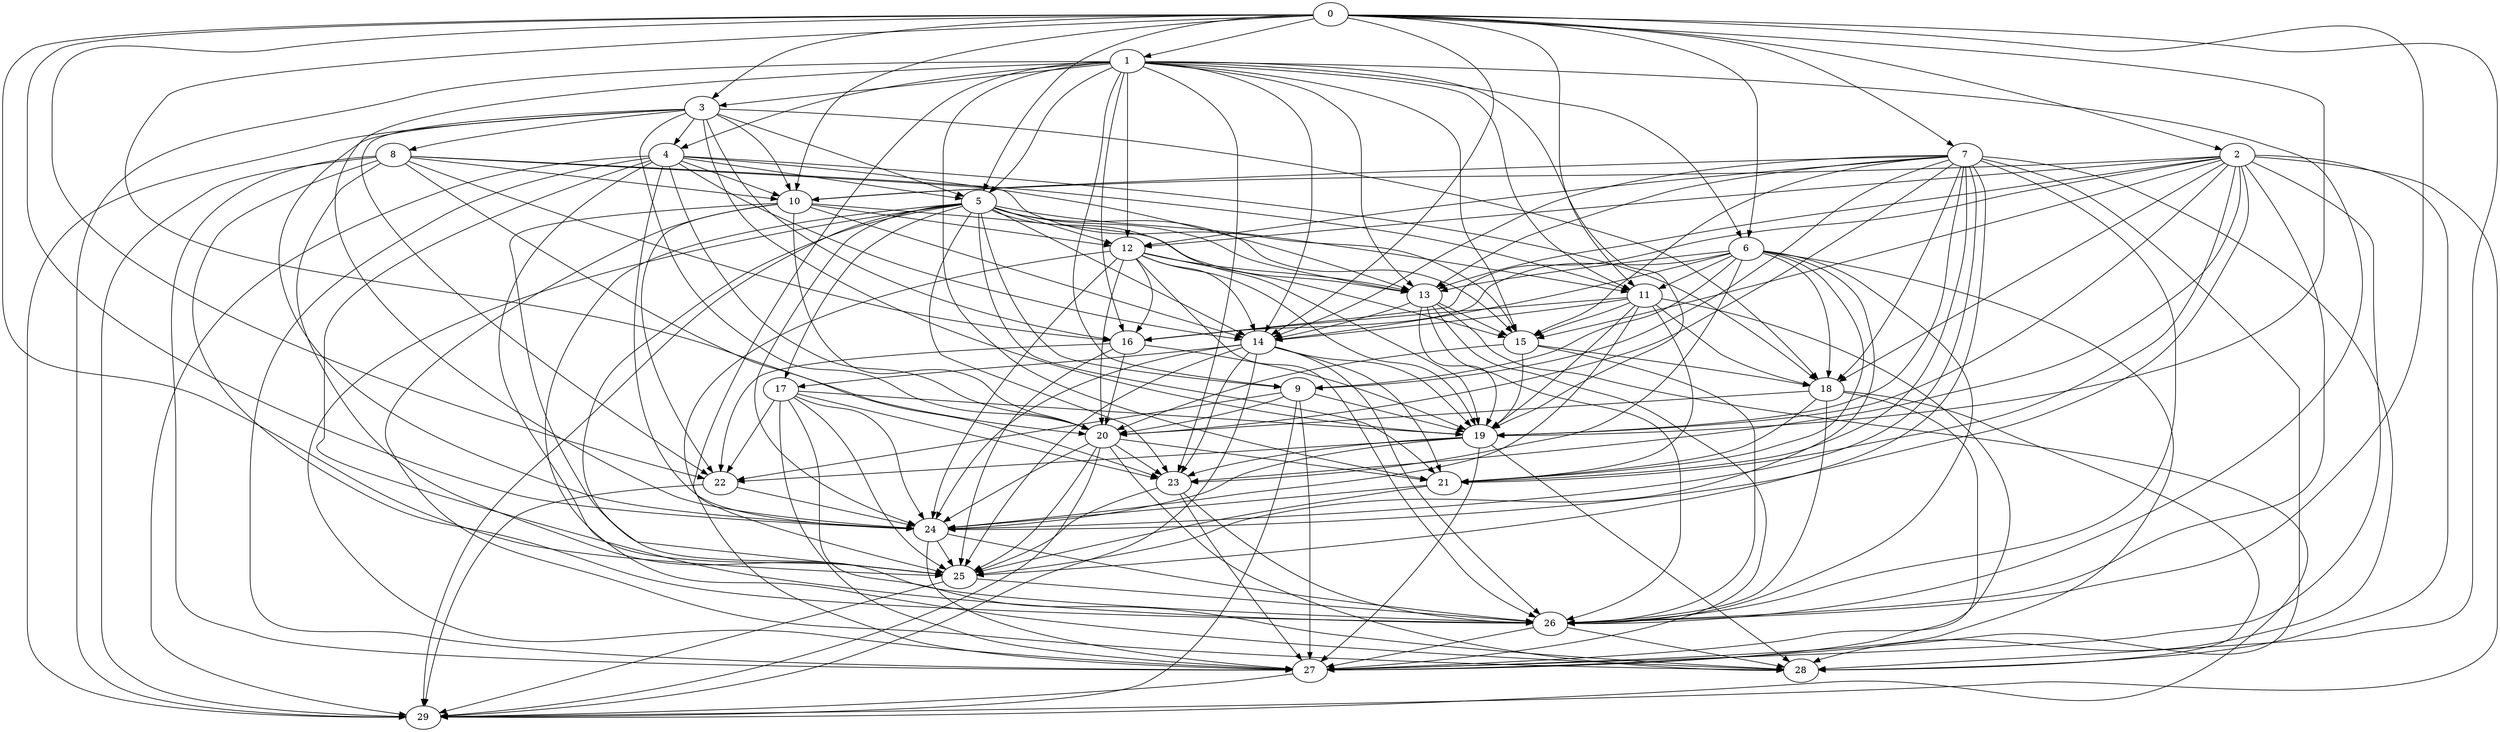 digraph dag {
	0 -> 1;
	0 -> 2;
	0 -> 3;
	0 -> 5;
	0 -> 6;
	0 -> 7;
	0 -> 10;
	0 -> 11;
	0 -> 14;
	0 -> 19;
	0 -> 20;
	0 -> 22;
	0 -> 24;
	0 -> 25;
	0 -> 26;
	0 -> 28;
	1 -> 3;
	1 -> 4;
	1 -> 5;
	1 -> 6;
	1 -> 9;
	1 -> 11;
	1 -> 12;
	1 -> 13;
	1 -> 14;
	1 -> 15;
	1 -> 16;
	1 -> 19;
	1 -> 21;
	1 -> 23;
	1 -> 24;
	1 -> 25;
	1 -> 26;
	1 -> 29;
	2 -> 10;
	2 -> 12;
	2 -> 13;
	2 -> 15;
	2 -> 16;
	2 -> 18;
	2 -> 19;
	2 -> 21;
	2 -> 23;
	2 -> 24;
	2 -> 26;
	2 -> 27;
	2 -> 28;
	2 -> 29;
	3 -> 4;
	3 -> 5;
	3 -> 8;
	3 -> 10;
	3 -> 16;
	3 -> 18;
	3 -> 19;
	3 -> 20;
	3 -> 22;
	3 -> 24;
	3 -> 29;
	4 -> 5;
	4 -> 10;
	4 -> 13;
	4 -> 14;
	4 -> 18;
	4 -> 20;
	4 -> 24;
	4 -> 25;
	4 -> 26;
	4 -> 27;
	4 -> 29;
	5 -> 9;
	5 -> 11;
	5 -> 12;
	5 -> 13;
	5 -> 14;
	5 -> 15;
	5 -> 17;
	5 -> 19;
	5 -> 21;
	5 -> 23;
	5 -> 24;
	5 -> 26;
	5 -> 27;
	5 -> 28;
	5 -> 29;
	6 -> 9;
	6 -> 11;
	6 -> 13;
	6 -> 14;
	6 -> 16;
	6 -> 18;
	6 -> 21;
	6 -> 23;
	6 -> 25;
	6 -> 26;
	6 -> 27;
	7 -> 9;
	7 -> 10;
	7 -> 12;
	7 -> 13;
	7 -> 14;
	7 -> 15;
	7 -> 18;
	7 -> 19;
	7 -> 20;
	7 -> 21;
	7 -> 24;
	7 -> 25;
	7 -> 26;
	7 -> 27;
	7 -> 28;
	8 -> 10;
	8 -> 11;
	8 -> 15;
	8 -> 16;
	8 -> 23;
	8 -> 25;
	8 -> 26;
	8 -> 27;
	8 -> 29;
	9 -> 19;
	9 -> 20;
	9 -> 22;
	9 -> 27;
	9 -> 29;
	10 -> 12;
	10 -> 13;
	10 -> 14;
	10 -> 20;
	10 -> 22;
	10 -> 25;
	10 -> 28;
	11 -> 14;
	11 -> 15;
	11 -> 16;
	11 -> 18;
	11 -> 19;
	11 -> 21;
	11 -> 24;
	11 -> 27;
	12 -> 13;
	12 -> 14;
	12 -> 15;
	12 -> 16;
	12 -> 19;
	12 -> 20;
	12 -> 24;
	12 -> 26;
	12 -> 27;
	13 -> 14;
	13 -> 15;
	13 -> 19;
	13 -> 26;
	13 -> 27;
	13 -> 29;
	14 -> 17;
	14 -> 19;
	14 -> 21;
	14 -> 23;
	14 -> 24;
	14 -> 25;
	14 -> 26;
	14 -> 29;
	15 -> 18;
	15 -> 19;
	15 -> 20;
	15 -> 26;
	16 -> 19;
	16 -> 20;
	16 -> 22;
	16 -> 25;
	17 -> 19;
	17 -> 22;
	17 -> 23;
	17 -> 24;
	17 -> 25;
	17 -> 27;
	17 -> 28;
	18 -> 20;
	18 -> 21;
	18 -> 26;
	18 -> 27;
	18 -> 28;
	19 -> 22;
	19 -> 23;
	19 -> 24;
	19 -> 27;
	19 -> 28;
	20 -> 21;
	20 -> 23;
	20 -> 24;
	20 -> 25;
	20 -> 28;
	20 -> 29;
	21 -> 24;
	21 -> 25;
	22 -> 24;
	22 -> 29;
	23 -> 25;
	23 -> 26;
	23 -> 27;
	24 -> 25;
	24 -> 26;
	24 -> 27;
	25 -> 26;
	25 -> 29;
	26 -> 27;
	26 -> 28;
	27 -> 29;
}
